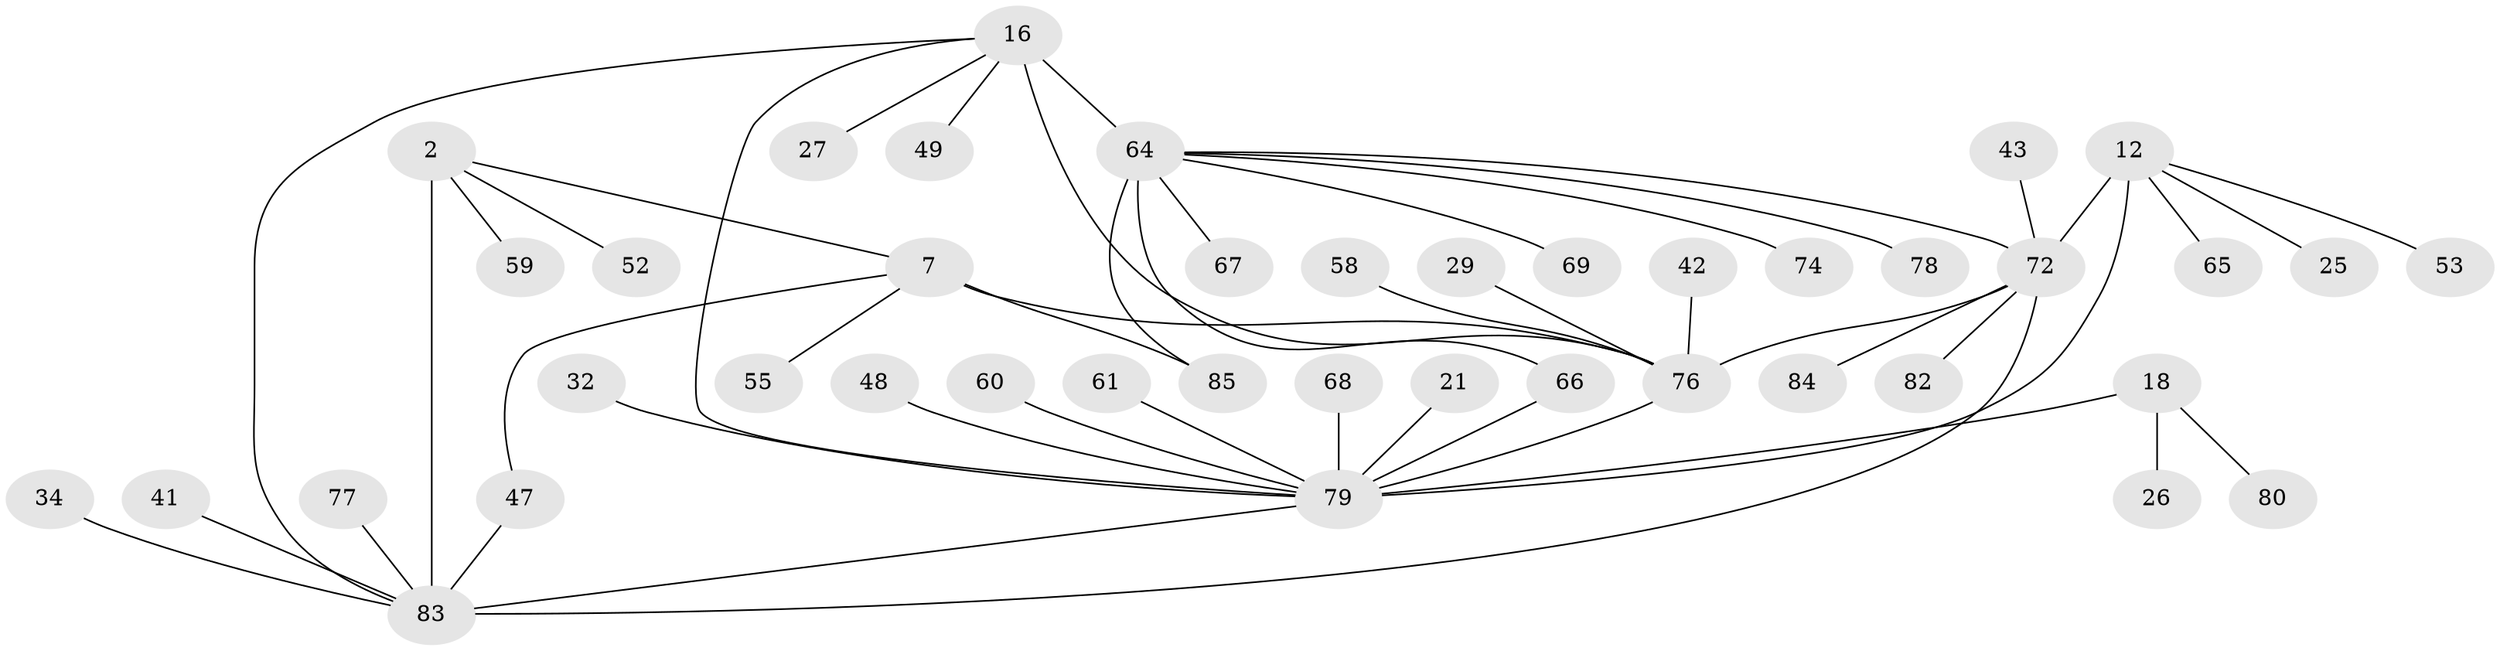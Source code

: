 // original degree distribution, {4: 0.07058823529411765, 5: 0.03529411764705882, 8: 0.023529411764705882, 7: 0.058823529411764705, 6: 0.058823529411764705, 9: 0.011764705882352941, 11: 0.011764705882352941, 1: 0.5294117647058824, 3: 0.03529411764705882, 2: 0.16470588235294117}
// Generated by graph-tools (version 1.1) at 2025/55/03/09/25 04:55:33]
// undirected, 42 vertices, 50 edges
graph export_dot {
graph [start="1"]
  node [color=gray90,style=filled];
  2 [super="+1"];
  7 [super="+6"];
  12 [super="+11"];
  16 [super="+13"];
  18 [super="+17"];
  21;
  25;
  26;
  27;
  29;
  32;
  34;
  41;
  42;
  43;
  47 [super="+35"];
  48;
  49;
  52;
  53;
  55;
  58;
  59;
  60;
  61;
  64 [super="+24+15+31+63"];
  65 [super="+40"];
  66 [super="+37"];
  67 [super="+36"];
  68 [super="+57"];
  69;
  72 [super="+39"];
  74 [super="+44"];
  76 [super="+22+45+8"];
  77;
  78;
  79 [super="+20"];
  80;
  82 [super="+54"];
  83 [super="+75+4"];
  84 [super="+56"];
  85 [super="+81"];
  2 -- 7;
  2 -- 59;
  2 -- 52;
  2 -- 83 [weight=4];
  7 -- 55;
  7 -- 47;
  7 -- 85;
  7 -- 76 [weight=4];
  12 -- 53;
  12 -- 25;
  12 -- 65;
  12 -- 79;
  12 -- 72 [weight=4];
  16 -- 27;
  16 -- 49;
  16 -- 76 [weight=2];
  16 -- 79;
  16 -- 83;
  16 -- 64 [weight=4];
  18 -- 26;
  18 -- 80;
  18 -- 79 [weight=4];
  21 -- 79;
  29 -- 76;
  32 -- 79;
  34 -- 83;
  41 -- 83;
  42 -- 76;
  43 -- 72;
  47 -- 83;
  48 -- 79;
  58 -- 76;
  60 -- 79;
  61 -- 79;
  64 -- 66;
  64 -- 67;
  64 -- 69;
  64 -- 74;
  64 -- 78;
  64 -- 85;
  64 -- 72;
  66 -- 79;
  68 -- 79;
  72 -- 76;
  72 -- 82;
  72 -- 83;
  72 -- 84;
  76 -- 79;
  77 -- 83;
  79 -- 83 [weight=3];
}
